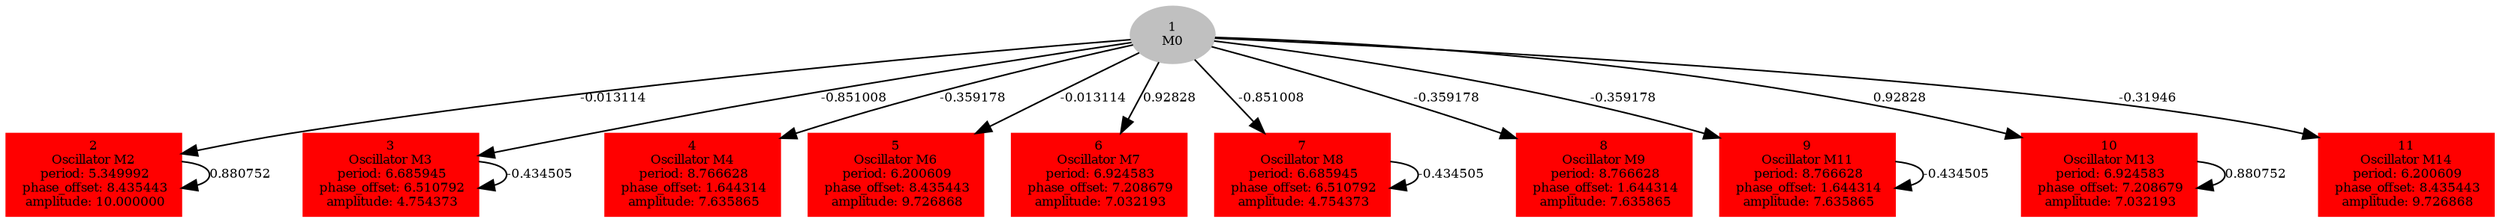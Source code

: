  digraph g{ forcelabels=true;
1[label=<1<BR/>M0>,color="grey",style=filled,fontsize=8];
2 [label=<2<BR />Oscillator M2<BR /> period: 5.349992<BR /> phase_offset: 8.435443<BR /> amplitude: 10.000000>, shape=box,color=red,style=filled,fontsize=8];3 [label=<3<BR />Oscillator M3<BR /> period: 6.685945<BR /> phase_offset: 6.510792<BR /> amplitude: 4.754373>, shape=box,color=red,style=filled,fontsize=8];4 [label=<4<BR />Oscillator M4<BR /> period: 8.766628<BR /> phase_offset: 1.644314<BR /> amplitude: 7.635865>, shape=box,color=red,style=filled,fontsize=8];5 [label=<5<BR />Oscillator M6<BR /> period: 6.200609<BR /> phase_offset: 8.435443<BR /> amplitude: 9.726868>, shape=box,color=red,style=filled,fontsize=8];6 [label=<6<BR />Oscillator M7<BR /> period: 6.924583<BR /> phase_offset: 7.208679<BR /> amplitude: 7.032193>, shape=box,color=red,style=filled,fontsize=8];7 [label=<7<BR />Oscillator M8<BR /> period: 6.685945<BR /> phase_offset: 6.510792<BR /> amplitude: 4.754373>, shape=box,color=red,style=filled,fontsize=8];8 [label=<8<BR />Oscillator M9<BR /> period: 8.766628<BR /> phase_offset: 1.644314<BR /> amplitude: 7.635865>, shape=box,color=red,style=filled,fontsize=8];9 [label=<9<BR />Oscillator M11<BR /> period: 8.766628<BR /> phase_offset: 1.644314<BR /> amplitude: 7.635865>, shape=box,color=red,style=filled,fontsize=8];10 [label=<10<BR />Oscillator M13<BR /> period: 6.924583<BR /> phase_offset: 7.208679<BR /> amplitude: 7.032193>, shape=box,color=red,style=filled,fontsize=8];11 [label=<11<BR />Oscillator M14<BR /> period: 6.200609<BR /> phase_offset: 8.435443<BR /> amplitude: 9.726868>, shape=box,color=red,style=filled,fontsize=8];1 -> 2[label="-0.013114 ",fontsize="8"];
1 -> 3[label="-0.851008 ",fontsize="8"];
1 -> 4[label="-0.359178 ",fontsize="8"];
1 -> 5[label="-0.013114 ",fontsize="8"];
1 -> 6[label="0.92828 ",fontsize="8"];
1 -> 7[label="-0.851008 ",fontsize="8"];
1 -> 8[label="-0.359178 ",fontsize="8"];
1 -> 9[label="-0.359178 ",fontsize="8"];
1 -> 10[label="0.92828 ",fontsize="8"];
1 -> 11[label="-0.31946 ",fontsize="8"];
2 -> 2[label="0.880752 ",fontsize="8"];
3 -> 3[label="-0.434505 ",fontsize="8"];
7 -> 7[label="-0.434505 ",fontsize="8"];
9 -> 9[label="-0.434505 ",fontsize="8"];
10 -> 10[label="0.880752 ",fontsize="8"];
 }
